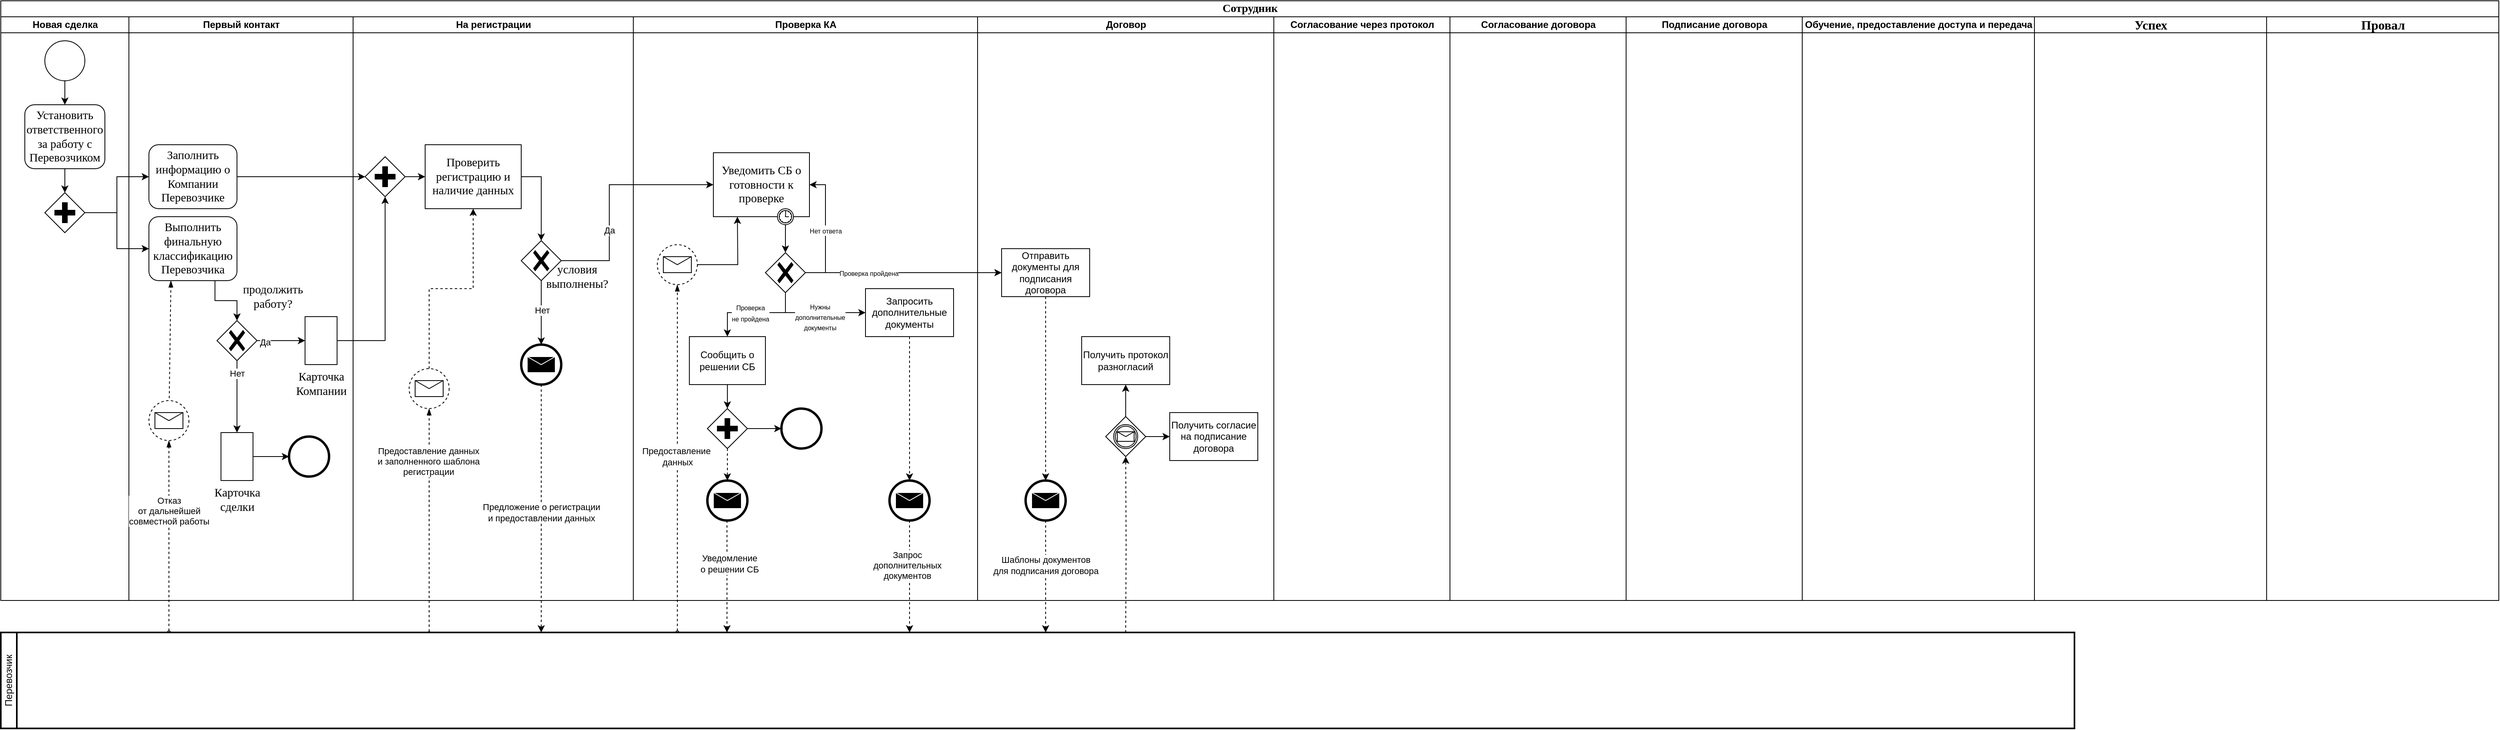 <mxfile version="26.0.9">
  <diagram name="Page-1" id="74e2e168-ea6b-b213-b513-2b3c1d86103e">
    <mxGraphModel dx="548" dy="497" grid="1" gridSize="10" guides="1" tooltips="1" connect="1" arrows="1" fold="1" page="1" pageScale="1" pageWidth="1100" pageHeight="850" background="none" math="0" shadow="0">
      <root>
        <mxCell id="0" />
        <mxCell id="1" parent="0" />
        <mxCell id="77e6c97f196da883-1" value="&lt;font style=&quot;font-size: 14px;&quot;&gt;Сотрудник&lt;/font&gt;" style="swimlane;html=1;childLayout=stackLayout;startSize=20;rounded=0;shadow=0;labelBackgroundColor=none;strokeWidth=1;fontFamily=Verdana;fontSize=8;align=center;" parent="1" vertex="1">
          <mxGeometry x="110" y="40" width="3120" height="750" as="geometry" />
        </mxCell>
        <mxCell id="77e6c97f196da883-2" value="Новая сделка" style="swimlane;html=1;startSize=20;" parent="77e6c97f196da883-1" vertex="1">
          <mxGeometry y="20" width="160" height="730" as="geometry" />
        </mxCell>
        <mxCell id="77e6c97f196da883-9" value="&lt;span id=&quot;docs-internal-guid-e89998de-7fff-fcaf-f962-2c1cc0d7f8e0&quot;&gt;&lt;span style=&quot;font-size: 11pt; font-family: &amp;quot;Times New Roman&amp;quot;, serif; background-color: transparent; font-variant-numeric: normal; font-variant-east-asian: normal; font-variant-alternates: normal; font-variant-position: normal; font-variant-emoji: normal; vertical-align: baseline; white-space-collapse: preserve;&quot;&gt;Установить ответственного за работу с Перевозчиком&lt;/span&gt;&lt;/span&gt;" style="rounded=1;whiteSpace=wrap;html=1;shadow=0;labelBackgroundColor=none;strokeWidth=1;fontFamily=Verdana;fontSize=8;align=center;" parent="77e6c97f196da883-2" vertex="1">
          <mxGeometry x="30" y="110" width="100" height="80" as="geometry" />
        </mxCell>
        <mxCell id="NdipO9oE5KblEU7zIo_N-13" style="edgeStyle=orthogonalEdgeStyle;rounded=0;orthogonalLoop=1;jettySize=auto;html=1;entryX=0.5;entryY=0;entryDx=0;entryDy=0;" edge="1" parent="77e6c97f196da883-2" source="NdipO9oE5KblEU7zIo_N-12" target="77e6c97f196da883-9">
          <mxGeometry relative="1" as="geometry" />
        </mxCell>
        <mxCell id="NdipO9oE5KblEU7zIo_N-12" value="" style="points=[[0.145,0.145,0],[0.5,0,0],[0.855,0.145,0],[1,0.5,0],[0.855,0.855,0],[0.5,1,0],[0.145,0.855,0],[0,0.5,0]];shape=mxgraph.bpmn.event;html=1;verticalLabelPosition=bottom;labelBackgroundColor=#ffffff;verticalAlign=top;align=center;perimeter=ellipsePerimeter;outlineConnect=0;aspect=fixed;outline=standard;symbol=general;" vertex="1" parent="77e6c97f196da883-2">
          <mxGeometry x="55" y="30" width="50" height="50" as="geometry" />
        </mxCell>
        <mxCell id="NdipO9oE5KblEU7zIo_N-15" value="" style="points=[[0.25,0.25,0],[0.5,0,0],[0.75,0.25,0],[1,0.5,0],[0.75,0.75,0],[0.5,1,0],[0.25,0.75,0],[0,0.5,0]];shape=mxgraph.bpmn.gateway2;html=1;verticalLabelPosition=bottom;labelBackgroundColor=#ffffff;verticalAlign=top;align=center;perimeter=rhombusPerimeter;outlineConnect=0;outline=none;symbol=none;gwType=parallel;" vertex="1" parent="77e6c97f196da883-2">
          <mxGeometry x="55" y="220" width="50" height="50" as="geometry" />
        </mxCell>
        <mxCell id="NdipO9oE5KblEU7zIo_N-16" style="edgeStyle=orthogonalEdgeStyle;rounded=0;orthogonalLoop=1;jettySize=auto;html=1;entryX=0.5;entryY=0;entryDx=0;entryDy=0;entryPerimeter=0;" edge="1" parent="77e6c97f196da883-2" source="77e6c97f196da883-9" target="NdipO9oE5KblEU7zIo_N-15">
          <mxGeometry relative="1" as="geometry" />
        </mxCell>
        <mxCell id="77e6c97f196da883-3" value="Первый контакт" style="swimlane;html=1;startSize=20;" parent="77e6c97f196da883-1" vertex="1">
          <mxGeometry x="160" y="20" width="280" height="730" as="geometry" />
        </mxCell>
        <mxCell id="77e6c97f196da883-12" value="&lt;span id=&quot;docs-internal-guid-d5b0d1a6-7fff-bb77-70f7-6a18b83a8dd0&quot;&gt;&lt;span style=&quot;font-size: 11pt; font-family: &amp;quot;Times New Roman&amp;quot;, serif; background-color: transparent; font-variant-numeric: normal; font-variant-east-asian: normal; font-variant-alternates: normal; font-variant-position: normal; font-variant-emoji: normal; vertical-align: baseline; white-space-collapse: preserve;&quot;&gt;Заполнить информацию о Компании Перевозчике&lt;/span&gt;&lt;/span&gt;" style="rounded=1;whiteSpace=wrap;html=1;shadow=0;labelBackgroundColor=none;strokeWidth=1;fontFamily=Verdana;fontSize=8;align=center;" parent="77e6c97f196da883-3" vertex="1">
          <mxGeometry x="25" y="160" width="110" height="80" as="geometry" />
        </mxCell>
        <mxCell id="NdipO9oE5KblEU7zIo_N-21" value="" style="edgeStyle=orthogonalEdgeStyle;rounded=0;orthogonalLoop=1;jettySize=auto;html=1;entryX=0.5;entryY=0;entryDx=0;entryDy=0;entryPerimeter=0;exitX=0.75;exitY=1;exitDx=0;exitDy=0;" edge="1" parent="77e6c97f196da883-3" source="NdipO9oE5KblEU7zIo_N-17" target="NdipO9oE5KblEU7zIo_N-19">
          <mxGeometry relative="1" as="geometry" />
        </mxCell>
        <mxCell id="NdipO9oE5KblEU7zIo_N-17" value="&lt;span id=&quot;docs-internal-guid-d5b0d1a6-7fff-bb77-70f7-6a18b83a8dd0&quot;&gt;&lt;span style=&quot;font-size: 11pt; font-family: &amp;quot;Times New Roman&amp;quot;, serif; background-color: transparent; font-variant-numeric: normal; font-variant-east-asian: normal; font-variant-alternates: normal; font-variant-position: normal; font-variant-emoji: normal; vertical-align: baseline; white-space-collapse: preserve;&quot;&gt;Выполнить &lt;/span&gt;&lt;/span&gt;&lt;span id=&quot;docs-internal-guid-dcf88091-7fff-f348-bc5f-2ad3a1a93c64&quot;&gt;&lt;span style=&quot;font-size: 11pt; font-family: &amp;quot;Times New Roman&amp;quot;, serif; background-color: transparent; font-variant-numeric: normal; font-variant-east-asian: normal; font-variant-alternates: normal; font-variant-position: normal; font-variant-emoji: normal; vertical-align: baseline; white-space-collapse: preserve;&quot;&gt;финальную классификацию Перевозчика&lt;/span&gt;&lt;/span&gt;" style="rounded=1;whiteSpace=wrap;html=1;shadow=0;labelBackgroundColor=none;strokeWidth=1;fontFamily=Verdana;fontSize=8;align=center;" vertex="1" parent="77e6c97f196da883-3">
          <mxGeometry x="25" y="250" width="110" height="80" as="geometry" />
        </mxCell>
        <mxCell id="NdipO9oE5KblEU7zIo_N-19" value="" style="points=[[0.25,0.25,0],[0.5,0,0],[0.75,0.25,0],[1,0.5,0],[0.75,0.75,0],[0.5,1,0],[0.25,0.75,0],[0,0.5,0]];shape=mxgraph.bpmn.gateway2;html=1;verticalLabelPosition=bottom;labelBackgroundColor=#ffffff;verticalAlign=top;align=center;perimeter=rhombusPerimeter;outlineConnect=0;outline=none;symbol=none;gwType=exclusive;" vertex="1" parent="77e6c97f196da883-3">
          <mxGeometry x="110" y="380" width="50" height="50" as="geometry" />
        </mxCell>
        <mxCell id="NdipO9oE5KblEU7zIo_N-20" value="&lt;span id=&quot;docs-internal-guid-b72c4123-7fff-1bd9-1e77-3b93412c3f0c&quot;&gt;&lt;span style=&quot;font-size: 11pt; font-family: &amp;quot;Times New Roman&amp;quot;, serif; background-color: transparent; font-variant-numeric: normal; font-variant-east-asian: normal; font-variant-alternates: normal; font-variant-position: normal; font-variant-emoji: normal; vertical-align: baseline; white-space-collapse: preserve;&quot;&gt;продолжить работу?&lt;/span&gt;&lt;/span&gt;" style="text;html=1;strokeColor=none;fillColor=none;align=center;verticalAlign=middle;whiteSpace=wrap;rounded=0;" vertex="1" parent="77e6c97f196da883-3">
          <mxGeometry x="140" y="335" width="80" height="30" as="geometry" />
        </mxCell>
        <mxCell id="NdipO9oE5KblEU7zIo_N-25" style="edgeStyle=orthogonalEdgeStyle;rounded=0;orthogonalLoop=1;jettySize=auto;html=1;entryX=0.5;entryY=0;entryDx=0;entryDy=0;entryPerimeter=0;" edge="1" parent="77e6c97f196da883-3" source="NdipO9oE5KblEU7zIo_N-19" target="NdipO9oE5KblEU7zIo_N-52">
          <mxGeometry relative="1" as="geometry">
            <mxPoint x="80" y="440" as="targetPoint" />
          </mxGeometry>
        </mxCell>
        <mxCell id="NdipO9oE5KblEU7zIo_N-44" value="Нет" style="edgeLabel;html=1;align=center;verticalAlign=middle;resizable=0;points=[];" vertex="1" connectable="0" parent="NdipO9oE5KblEU7zIo_N-25">
          <mxGeometry x="-0.64" relative="1" as="geometry">
            <mxPoint as="offset" />
          </mxGeometry>
        </mxCell>
        <mxCell id="NdipO9oE5KblEU7zIo_N-37" value="" style="points=[[0.145,0.145,0],[0.5,0,0],[0.855,0.145,0],[1,0.5,0],[0.855,0.855,0],[0.5,1,0],[0.145,0.855,0],[0,0.5,0]];shape=mxgraph.bpmn.event;html=1;verticalLabelPosition=bottom;labelBackgroundColor=#ffffff;verticalAlign=top;align=center;perimeter=ellipsePerimeter;outlineConnect=0;aspect=fixed;outline=end;symbol=terminate2;" vertex="1" parent="77e6c97f196da883-3">
          <mxGeometry x="200" y="525" width="50" height="50" as="geometry" />
        </mxCell>
        <mxCell id="NdipO9oE5KblEU7zIo_N-53" value="" style="edgeStyle=orthogonalEdgeStyle;rounded=0;orthogonalLoop=1;jettySize=auto;html=1;" edge="1" parent="77e6c97f196da883-3" source="NdipO9oE5KblEU7zIo_N-52" target="NdipO9oE5KblEU7zIo_N-37">
          <mxGeometry relative="1" as="geometry" />
        </mxCell>
        <mxCell id="NdipO9oE5KblEU7zIo_N-52" value="&lt;span style=&quot;font-family: &amp;quot;Times New Roman&amp;quot;, serif; font-size: 14.667px; white-space: pre-wrap;&quot;&gt;Карточка сделки&lt;/span&gt;" style="shape=mxgraph.bpmn.data2;labelPosition=center;verticalLabelPosition=bottom;align=center;verticalAlign=top;size=15;html=1;" vertex="1" parent="77e6c97f196da883-3">
          <mxGeometry x="115" y="520" width="40" height="60" as="geometry" />
        </mxCell>
        <mxCell id="NdipO9oE5KblEU7zIo_N-49" value="&lt;span style=&quot;font-family: &amp;quot;Times New Roman&amp;quot;, serif; font-size: 14.667px; white-space: pre-wrap;&quot;&gt;Карточка Компании&lt;/span&gt;" style="shape=mxgraph.bpmn.data2;labelPosition=center;verticalLabelPosition=bottom;align=center;verticalAlign=top;size=15;html=1;" vertex="1" parent="77e6c97f196da883-3">
          <mxGeometry x="220" y="375" width="40" height="60" as="geometry" />
        </mxCell>
        <mxCell id="NdipO9oE5KblEU7zIo_N-33" style="edgeStyle=orthogonalEdgeStyle;rounded=0;orthogonalLoop=1;jettySize=auto;html=1;entryX=0;entryY=0.5;entryDx=0;entryDy=0;entryPerimeter=0;" edge="1" parent="77e6c97f196da883-3" source="NdipO9oE5KblEU7zIo_N-19" target="NdipO9oE5KblEU7zIo_N-49">
          <mxGeometry relative="1" as="geometry">
            <mxPoint x="135" y="385" as="targetPoint" />
          </mxGeometry>
        </mxCell>
        <mxCell id="NdipO9oE5KblEU7zIo_N-43" value="Да" style="edgeLabel;html=1;align=center;verticalAlign=middle;resizable=0;points=[];" vertex="1" connectable="0" parent="NdipO9oE5KblEU7zIo_N-33">
          <mxGeometry x="-0.68" y="-2" relative="1" as="geometry">
            <mxPoint as="offset" />
          </mxGeometry>
        </mxCell>
        <mxCell id="NdipO9oE5KblEU7zIo_N-69" value="" style="dashed=1;endArrow=blockThin;endFill=1;startArrow=oval;startFill=0;endSize=6;startSize=4;html=1;rounded=0;entryX=0.25;entryY=1;entryDx=0;entryDy=0;" edge="1" parent="77e6c97f196da883-3" target="NdipO9oE5KblEU7zIo_N-17">
          <mxGeometry width="160" relative="1" as="geometry">
            <mxPoint x="50.278" y="485.002" as="sourcePoint" />
            <mxPoint x="90" y="239.5" as="targetPoint" />
          </mxGeometry>
        </mxCell>
        <mxCell id="NdipO9oE5KblEU7zIo_N-73" value="" style="dashed=1;endArrow=blockThin;endFill=1;startArrow=oval;startFill=0;endSize=6;startSize=4;html=1;rounded=0;entryX=0.5;entryY=1;entryDx=0;entryDy=0;entryPerimeter=0;" edge="1" parent="77e6c97f196da883-3" target="NdipO9oE5KblEU7zIo_N-81">
          <mxGeometry width="160" relative="1" as="geometry">
            <mxPoint x="50" y="770" as="sourcePoint" />
            <mxPoint x="50" y="535" as="targetPoint" />
          </mxGeometry>
        </mxCell>
        <mxCell id="NdipO9oE5KblEU7zIo_N-74" value="Отказ&lt;div&gt;от дальнейшей&lt;/div&gt;&lt;div&gt;совместной работы&lt;/div&gt;" style="edgeLabel;html=1;align=center;verticalAlign=middle;resizable=0;points=[];" vertex="1" connectable="0" parent="NdipO9oE5KblEU7zIo_N-73">
          <mxGeometry x="-0.266" y="1" relative="1" as="geometry">
            <mxPoint x="1" y="-64" as="offset" />
          </mxGeometry>
        </mxCell>
        <mxCell id="NdipO9oE5KblEU7zIo_N-63" value="" style="dashed=1;endArrow=blockThin;endFill=1;startArrow=oval;startFill=0;endSize=6;startSize=4;html=1;rounded=0;entryX=0.5;entryY=1;entryDx=0;entryDy=0;entryPerimeter=0;" edge="1" parent="77e6c97f196da883-3" target="NdipO9oE5KblEU7zIo_N-76">
          <mxGeometry width="160" relative="1" as="geometry">
            <mxPoint x="375" y="771" as="sourcePoint" />
            <mxPoint x="413" y="240" as="targetPoint" />
          </mxGeometry>
        </mxCell>
        <mxCell id="NdipO9oE5KblEU7zIo_N-65" value="Предоставление данных&lt;div&gt;и заполненного шаблона&lt;/div&gt;&lt;div&gt;регистрации&lt;/div&gt;" style="edgeLabel;html=1;align=center;verticalAlign=middle;resizable=0;points=[];" vertex="1" connectable="0" parent="NdipO9oE5KblEU7zIo_N-63">
          <mxGeometry x="-0.266" y="1" relative="1" as="geometry">
            <mxPoint y="-112" as="offset" />
          </mxGeometry>
        </mxCell>
        <mxCell id="NdipO9oE5KblEU7zIo_N-81" value="" style="points=[[0.145,0.145,0],[0.5,0,0],[0.855,0.145,0],[1,0.5,0],[0.855,0.855,0],[0.5,1,0],[0.145,0.855,0],[0,0.5,0]];shape=mxgraph.bpmn.event;html=1;verticalLabelPosition=bottom;labelBackgroundColor=#ffffff;verticalAlign=top;align=center;perimeter=ellipsePerimeter;outlineConnect=0;aspect=fixed;outline=eventNonint;symbol=message;" vertex="1" parent="77e6c97f196da883-3">
          <mxGeometry x="25" y="480" width="50" height="50" as="geometry" />
        </mxCell>
        <mxCell id="77e6c97f196da883-4" value="На регистрации" style="swimlane;html=1;startSize=20;" parent="77e6c97f196da883-1" vertex="1">
          <mxGeometry x="440" y="20" width="350" height="730" as="geometry" />
        </mxCell>
        <mxCell id="NdipO9oE5KblEU7zIo_N-40" style="edgeStyle=orthogonalEdgeStyle;rounded=0;orthogonalLoop=1;jettySize=auto;html=1;entryX=0;entryY=0.5;entryDx=0;entryDy=0;" edge="1" parent="77e6c97f196da883-4" source="NdipO9oE5KblEU7zIo_N-34">
          <mxGeometry relative="1" as="geometry">
            <mxPoint x="90" y="200" as="targetPoint" />
          </mxGeometry>
        </mxCell>
        <mxCell id="NdipO9oE5KblEU7zIo_N-34" value="" style="points=[[0.25,0.25,0],[0.5,0,0],[0.75,0.25,0],[1,0.5,0],[0.75,0.75,0],[0.5,1,0],[0.25,0.75,0],[0,0.5,0]];shape=mxgraph.bpmn.gateway2;html=1;verticalLabelPosition=bottom;labelBackgroundColor=#ffffff;verticalAlign=top;align=center;perimeter=rhombusPerimeter;outlineConnect=0;outline=none;symbol=none;gwType=parallel;" vertex="1" parent="77e6c97f196da883-4">
          <mxGeometry x="15" y="175" width="50" height="50" as="geometry" />
        </mxCell>
        <mxCell id="NdipO9oE5KblEU7zIo_N-47" style="edgeStyle=orthogonalEdgeStyle;rounded=0;orthogonalLoop=1;jettySize=auto;html=1;entryX=0.5;entryY=0;entryDx=0;entryDy=0;entryPerimeter=0;" edge="1" parent="77e6c97f196da883-4" source="NdipO9oE5KblEU7zIo_N-41">
          <mxGeometry relative="1" as="geometry">
            <mxPoint x="235" y="410" as="targetPoint" />
          </mxGeometry>
        </mxCell>
        <mxCell id="NdipO9oE5KblEU7zIo_N-48" value="Нет" style="edgeLabel;html=1;align=center;verticalAlign=middle;resizable=0;points=[];" vertex="1" connectable="0" parent="NdipO9oE5KblEU7zIo_N-47">
          <mxGeometry x="-0.08" y="1" relative="1" as="geometry">
            <mxPoint as="offset" />
          </mxGeometry>
        </mxCell>
        <mxCell id="NdipO9oE5KblEU7zIo_N-41" value="" style="points=[[0.25,0.25,0],[0.5,0,0],[0.75,0.25,0],[1,0.5,0],[0.75,0.75,0],[0.5,1,0],[0.25,0.75,0],[0,0.5,0]];shape=mxgraph.bpmn.gateway2;html=1;verticalLabelPosition=bottom;labelBackgroundColor=#ffffff;verticalAlign=top;align=center;perimeter=rhombusPerimeter;outlineConnect=0;outline=none;symbol=none;gwType=exclusive;" vertex="1" parent="77e6c97f196da883-4">
          <mxGeometry x="210" y="280" width="50" height="50" as="geometry" />
        </mxCell>
        <mxCell id="NdipO9oE5KblEU7zIo_N-42" style="edgeStyle=orthogonalEdgeStyle;rounded=0;orthogonalLoop=1;jettySize=auto;html=1;entryX=0.5;entryY=0;entryDx=0;entryDy=0;entryPerimeter=0;exitX=1;exitY=0.5;exitDx=0;exitDy=0;exitPerimeter=0;" edge="1" parent="77e6c97f196da883-4" source="NdipO9oE5KblEU7zIo_N-67" target="NdipO9oE5KblEU7zIo_N-41">
          <mxGeometry relative="1" as="geometry">
            <mxPoint x="150" y="225" as="sourcePoint" />
          </mxGeometry>
        </mxCell>
        <mxCell id="NdipO9oE5KblEU7zIo_N-45" value="&lt;span id=&quot;docs-internal-guid-b72c4123-7fff-1bd9-1e77-3b93412c3f0c&quot;&gt;&lt;span style=&quot;font-size: 11pt; font-family: &amp;quot;Times New Roman&amp;quot;, serif; background-color: transparent; font-variant-numeric: normal; font-variant-east-asian: normal; font-variant-alternates: normal; font-variant-position: normal; font-variant-emoji: normal; vertical-align: baseline; white-space-collapse: preserve;&quot;&gt;условия выполнены?&lt;/span&gt;&lt;/span&gt;" style="text;html=1;strokeColor=none;fillColor=none;align=center;verticalAlign=middle;whiteSpace=wrap;rounded=0;" vertex="1" parent="77e6c97f196da883-4">
          <mxGeometry x="240" y="310" width="80" height="30" as="geometry" />
        </mxCell>
        <mxCell id="NdipO9oE5KblEU7zIo_N-61" style="rounded=0;orthogonalLoop=1;jettySize=auto;html=1;dashed=1;exitX=0.5;exitY=1;exitDx=0;exitDy=0;exitPerimeter=0;" edge="1" parent="77e6c97f196da883-4">
          <mxGeometry relative="1" as="geometry">
            <mxPoint x="235" y="770" as="targetPoint" />
            <mxPoint x="235" y="460" as="sourcePoint" />
          </mxGeometry>
        </mxCell>
        <mxCell id="NdipO9oE5KblEU7zIo_N-75" value="Предложение о регистрации&lt;div&gt;и предоставлении данных&lt;/div&gt;" style="edgeLabel;html=1;align=center;verticalAlign=middle;resizable=0;points=[];" vertex="1" connectable="0" parent="NdipO9oE5KblEU7zIo_N-61">
          <mxGeometry x="-0.11" y="1" relative="1" as="geometry">
            <mxPoint x="-1" y="22" as="offset" />
          </mxGeometry>
        </mxCell>
        <mxCell id="NdipO9oE5KblEU7zIo_N-67" value="&lt;span style=&quot;font-family: &amp;quot;Times New Roman&amp;quot;, serif; font-size: 14.667px; white-space-collapse: preserve;&quot;&gt;Проверить регистрацию и наличие данных&lt;/span&gt;" style="points=[[0.25,0,0],[0.5,0,0],[0.75,0,0],[1,0.25,0],[1,0.5,0],[1,0.75,0],[0.75,1,0],[0.5,1,0],[0.25,1,0],[0,0.75,0],[0,0.5,0],[0,0.25,0]];shape=mxgraph.bpmn.task2;whiteSpace=wrap;rectStyle=rounded;size=10;html=1;container=1;expand=0;collapsible=0;taskMarker=abstract;isLoopStandard=1;isLoopSub=1;" vertex="1" parent="77e6c97f196da883-4">
          <mxGeometry x="90" y="160" width="120" height="80" as="geometry" />
        </mxCell>
        <mxCell id="NdipO9oE5KblEU7zIo_N-77" value="" style="points=[[0.145,0.145,0],[0.5,0,0],[0.855,0.145,0],[1,0.5,0],[0.855,0.855,0],[0.5,1,0],[0.145,0.855,0],[0,0.5,0]];shape=mxgraph.bpmn.event;html=1;verticalLabelPosition=bottom;labelBackgroundColor=#ffffff;verticalAlign=top;align=center;perimeter=ellipsePerimeter;outlineConnect=0;aspect=fixed;outline=end;symbol=message;" vertex="1" parent="77e6c97f196da883-4">
          <mxGeometry x="210" y="410" width="50" height="50" as="geometry" />
        </mxCell>
        <mxCell id="NdipO9oE5KblEU7zIo_N-76" value="" style="points=[[0.145,0.145,0],[0.5,0,0],[0.855,0.145,0],[1,0.5,0],[0.855,0.855,0],[0.5,1,0],[0.145,0.855,0],[0,0.5,0]];shape=mxgraph.bpmn.event;html=1;verticalLabelPosition=bottom;labelBackgroundColor=#ffffff;verticalAlign=top;align=center;perimeter=ellipsePerimeter;outlineConnect=0;aspect=fixed;outline=eventNonint;symbol=message;" vertex="1" parent="77e6c97f196da883-4">
          <mxGeometry x="70" y="440" width="50" height="50" as="geometry" />
        </mxCell>
        <mxCell id="NdipO9oE5KblEU7zIo_N-80" style="edgeStyle=orthogonalEdgeStyle;rounded=0;orthogonalLoop=1;jettySize=auto;html=1;entryX=0.5;entryY=1;entryDx=0;entryDy=0;entryPerimeter=0;dashed=1;" edge="1" parent="77e6c97f196da883-4" source="NdipO9oE5KblEU7zIo_N-76" target="NdipO9oE5KblEU7zIo_N-67">
          <mxGeometry relative="1" as="geometry" />
        </mxCell>
        <mxCell id="77e6c97f196da883-5" value="Проверка КА" style="swimlane;html=1;startSize=20;" parent="77e6c97f196da883-1" vertex="1">
          <mxGeometry x="790" y="20" width="430" height="730" as="geometry" />
        </mxCell>
        <mxCell id="NdipO9oE5KblEU7zIo_N-129" value="&lt;span style=&quot;font-family: &amp;quot;Times New Roman&amp;quot;, serif; font-size: 14.667px; white-space-collapse: preserve;&quot;&gt;Уведомить СБ о готовности к проверке&lt;/span&gt;" style="points=[[0.25,0,0],[0.5,0,0],[0.75,0,0],[1,0.25,0],[1,0.5,0],[1,0.75,0],[0.75,1,0],[0.5,1,0],[0.25,1,0],[0,0.75,0],[0,0.5,0],[0,0.25,0]];shape=mxgraph.bpmn.task2;whiteSpace=wrap;rectStyle=rounded;size=10;html=1;container=1;expand=0;collapsible=0;taskMarker=abstract;isLoopStandard=1;isLoopSub=1;" vertex="1" parent="77e6c97f196da883-5">
          <mxGeometry x="100" y="170" width="120" height="80" as="geometry" />
        </mxCell>
        <mxCell id="NdipO9oE5KblEU7zIo_N-127" style="edgeStyle=orthogonalEdgeStyle;rounded=0;orthogonalLoop=1;jettySize=auto;html=1;entryX=1;entryY=0.5;entryDx=0;entryDy=0;entryPerimeter=0;" edge="1" parent="77e6c97f196da883-5" source="NdipO9oE5KblEU7zIo_N-83">
          <mxGeometry relative="1" as="geometry">
            <mxPoint x="220" y="210.0" as="targetPoint" />
            <Array as="points">
              <mxPoint x="240" y="320" />
              <mxPoint x="240" y="210" />
            </Array>
          </mxGeometry>
        </mxCell>
        <mxCell id="NdipO9oE5KblEU7zIo_N-128" value="&lt;font style=&quot;font-size: 8px;&quot;&gt;Нет ответа&lt;/font&gt;" style="edgeLabel;html=1;align=center;verticalAlign=middle;resizable=0;points=[];" vertex="1" connectable="0" parent="NdipO9oE5KblEU7zIo_N-127">
          <mxGeometry x="0.008" relative="1" as="geometry">
            <mxPoint as="offset" />
          </mxGeometry>
        </mxCell>
        <mxCell id="NdipO9oE5KblEU7zIo_N-83" value="" style="points=[[0.25,0.25,0],[0.5,0,0],[0.75,0.25,0],[1,0.5,0],[0.75,0.75,0],[0.5,1,0],[0.25,0.75,0],[0,0.5,0]];shape=mxgraph.bpmn.gateway2;html=1;verticalLabelPosition=bottom;labelBackgroundColor=#ffffff;verticalAlign=top;align=center;perimeter=rhombusPerimeter;outlineConnect=0;outline=none;symbol=none;gwType=exclusive;" vertex="1" parent="77e6c97f196da883-5">
          <mxGeometry x="165" y="295" width="50" height="50" as="geometry" />
        </mxCell>
        <mxCell id="NdipO9oE5KblEU7zIo_N-85" value="Сообщить о решении СБ" style="points=[[0.25,0,0],[0.5,0,0],[0.75,0,0],[1,0.25,0],[1,0.5,0],[1,0.75,0],[0.75,1,0],[0.5,1,0],[0.25,1,0],[0,0.75,0],[0,0.5,0],[0,0.25,0]];shape=mxgraph.bpmn.task2;whiteSpace=wrap;rectStyle=rounded;size=10;html=1;container=1;expand=0;collapsible=0;taskMarker=abstract;" vertex="1" parent="77e6c97f196da883-5">
          <mxGeometry x="70" y="400" width="95" height="60" as="geometry" />
        </mxCell>
        <mxCell id="NdipO9oE5KblEU7zIo_N-86" value="" style="points=[[0.145,0.145,0],[0.5,0,0],[0.855,0.145,0],[1,0.5,0],[0.855,0.855,0],[0.5,1,0],[0.145,0.855,0],[0,0.5,0]];shape=mxgraph.bpmn.event;html=1;verticalLabelPosition=bottom;labelBackgroundColor=#ffffff;verticalAlign=top;align=center;perimeter=ellipsePerimeter;outlineConnect=0;aspect=fixed;outline=end;symbol=terminate2;" vertex="1" parent="77e6c97f196da883-5">
          <mxGeometry x="185" y="490" width="50" height="50" as="geometry" />
        </mxCell>
        <mxCell id="NdipO9oE5KblEU7zIo_N-94" value="" style="points=[[0.25,0.25,0],[0.5,0,0],[0.75,0.25,0],[1,0.5,0],[0.75,0.75,0],[0.5,1,0],[0.25,0.75,0],[0,0.5,0]];shape=mxgraph.bpmn.gateway2;html=1;verticalLabelPosition=bottom;labelBackgroundColor=#ffffff;verticalAlign=top;align=center;perimeter=rhombusPerimeter;outlineConnect=0;outline=none;symbol=none;gwType=parallel;" vertex="1" parent="77e6c97f196da883-5">
          <mxGeometry x="92.5" y="490" width="50" height="50" as="geometry" />
        </mxCell>
        <mxCell id="NdipO9oE5KblEU7zIo_N-89" style="edgeStyle=orthogonalEdgeStyle;rounded=0;orthogonalLoop=1;jettySize=auto;html=1;entryX=0.5;entryY=0;entryDx=0;entryDy=0;entryPerimeter=0;" edge="1" parent="77e6c97f196da883-5" source="NdipO9oE5KblEU7zIo_N-85" target="NdipO9oE5KblEU7zIo_N-94">
          <mxGeometry relative="1" as="geometry" />
        </mxCell>
        <mxCell id="NdipO9oE5KblEU7zIo_N-95" style="edgeStyle=orthogonalEdgeStyle;rounded=0;orthogonalLoop=1;jettySize=auto;html=1;entryX=0;entryY=0.5;entryDx=0;entryDy=0;entryPerimeter=0;" edge="1" parent="77e6c97f196da883-5" source="NdipO9oE5KblEU7zIo_N-94" target="NdipO9oE5KblEU7zIo_N-86">
          <mxGeometry relative="1" as="geometry" />
        </mxCell>
        <mxCell id="NdipO9oE5KblEU7zIo_N-98" style="edgeStyle=orthogonalEdgeStyle;rounded=0;orthogonalLoop=1;jettySize=auto;html=1;dashed=1;" edge="1" parent="77e6c97f196da883-5" source="NdipO9oE5KblEU7zIo_N-96">
          <mxGeometry relative="1" as="geometry">
            <mxPoint x="117" y="770" as="targetPoint" />
          </mxGeometry>
        </mxCell>
        <mxCell id="NdipO9oE5KblEU7zIo_N-99" value="Уведомление&lt;div&gt;о решении СБ&lt;/div&gt;" style="edgeLabel;html=1;align=center;verticalAlign=middle;resizable=0;points=[];" vertex="1" connectable="0" parent="NdipO9oE5KblEU7zIo_N-98">
          <mxGeometry x="-0.231" y="3" relative="1" as="geometry">
            <mxPoint as="offset" />
          </mxGeometry>
        </mxCell>
        <mxCell id="NdipO9oE5KblEU7zIo_N-96" value="" style="points=[[0.145,0.145,0],[0.5,0,0],[0.855,0.145,0],[1,0.5,0],[0.855,0.855,0],[0.5,1,0],[0.145,0.855,0],[0,0.5,0]];shape=mxgraph.bpmn.event;html=1;verticalLabelPosition=bottom;labelBackgroundColor=#ffffff;verticalAlign=top;align=center;perimeter=ellipsePerimeter;outlineConnect=0;aspect=fixed;outline=end;symbol=message;" vertex="1" parent="77e6c97f196da883-5">
          <mxGeometry x="92.5" y="580" width="50" height="50" as="geometry" />
        </mxCell>
        <mxCell id="NdipO9oE5KblEU7zIo_N-97" style="edgeStyle=orthogonalEdgeStyle;rounded=0;orthogonalLoop=1;jettySize=auto;html=1;entryX=0.5;entryY=0;entryDx=0;entryDy=0;entryPerimeter=0;dashed=1;" edge="1" parent="77e6c97f196da883-5" source="NdipO9oE5KblEU7zIo_N-94" target="NdipO9oE5KblEU7zIo_N-96">
          <mxGeometry relative="1" as="geometry" />
        </mxCell>
        <mxCell id="NdipO9oE5KblEU7zIo_N-91" value="Запросить дополнительные документы" style="points=[[0.25,0,0],[0.5,0,0],[0.75,0,0],[1,0.25,0],[1,0.5,0],[1,0.75,0],[0.75,1,0],[0.5,1,0],[0.25,1,0],[0,0.75,0],[0,0.5,0],[0,0.25,0]];shape=mxgraph.bpmn.task2;whiteSpace=wrap;rectStyle=rounded;size=10;html=1;container=1;expand=0;collapsible=0;taskMarker=abstract;" vertex="1" parent="77e6c97f196da883-5">
          <mxGeometry x="290" y="340" width="110" height="60" as="geometry" />
        </mxCell>
        <mxCell id="NdipO9oE5KblEU7zIo_N-103" style="edgeStyle=orthogonalEdgeStyle;rounded=0;orthogonalLoop=1;jettySize=auto;html=1;entryX=0;entryY=0.5;entryDx=0;entryDy=0;entryPerimeter=0;exitX=0.5;exitY=1;exitDx=0;exitDy=0;exitPerimeter=0;" edge="1" parent="77e6c97f196da883-5" source="NdipO9oE5KblEU7zIo_N-83" target="NdipO9oE5KblEU7zIo_N-91">
          <mxGeometry relative="1" as="geometry">
            <Array as="points">
              <mxPoint x="190" y="370" />
              <mxPoint x="280" y="370" />
            </Array>
          </mxGeometry>
        </mxCell>
        <mxCell id="NdipO9oE5KblEU7zIo_N-115" value="&lt;span style=&quot;text-wrap-mode: wrap; background-color: rgb(251, 251, 251);&quot;&gt;&lt;font style=&quot;font-size: 8px;&quot;&gt;Нужны&lt;/font&gt;&lt;/span&gt;&lt;div&gt;&lt;span style=&quot;text-wrap-mode: wrap; background-color: rgb(251, 251, 251);&quot;&gt;&lt;font style=&quot;font-size: 8px;&quot;&gt;дополнительные&lt;/font&gt;&lt;/span&gt;&lt;/div&gt;&lt;div&gt;&lt;span style=&quot;text-wrap-mode: wrap; background-color: rgb(251, 251, 251);&quot;&gt;&lt;font style=&quot;font-size: 8px;&quot;&gt;документы&lt;/font&gt;&lt;/span&gt;&lt;/div&gt;" style="edgeLabel;html=1;align=center;verticalAlign=middle;resizable=0;points=[];" vertex="1" connectable="0" parent="NdipO9oE5KblEU7zIo_N-103">
          <mxGeometry x="-0.161" y="-1" relative="1" as="geometry">
            <mxPoint x="15" y="4" as="offset" />
          </mxGeometry>
        </mxCell>
        <mxCell id="NdipO9oE5KblEU7zIo_N-107" value="" style="points=[[0.145,0.145,0],[0.5,0,0],[0.855,0.145,0],[1,0.5,0],[0.855,0.855,0],[0.5,1,0],[0.145,0.855,0],[0,0.5,0]];shape=mxgraph.bpmn.event;html=1;verticalLabelPosition=bottom;labelBackgroundColor=#ffffff;verticalAlign=top;align=center;perimeter=ellipsePerimeter;outlineConnect=0;aspect=fixed;outline=eventNonint;symbol=message;" vertex="1" parent="77e6c97f196da883-5">
          <mxGeometry x="30" y="285" width="50" height="50" as="geometry" />
        </mxCell>
        <mxCell id="NdipO9oE5KblEU7zIo_N-108" value="" style="dashed=1;endArrow=blockThin;endFill=1;startArrow=oval;startFill=0;endSize=6;startSize=4;html=1;rounded=0;entryX=0.5;entryY=1;entryDx=0;entryDy=0;entryPerimeter=0;" edge="1" parent="77e6c97f196da883-5" target="NdipO9oE5KblEU7zIo_N-107">
          <mxGeometry width="160" relative="1" as="geometry">
            <mxPoint x="55" y="770" as="sourcePoint" />
            <mxPoint x="50" y="490" as="targetPoint" />
          </mxGeometry>
        </mxCell>
        <mxCell id="NdipO9oE5KblEU7zIo_N-109" value="Предоставление&amp;nbsp;&lt;div&gt;данных&lt;/div&gt;" style="edgeLabel;html=1;align=center;verticalAlign=middle;resizable=0;points=[];" vertex="1" connectable="0" parent="NdipO9oE5KblEU7zIo_N-108">
          <mxGeometry x="-0.266" y="1" relative="1" as="geometry">
            <mxPoint x="1" y="-61" as="offset" />
          </mxGeometry>
        </mxCell>
        <mxCell id="NdipO9oE5KblEU7zIo_N-110" style="edgeStyle=orthogonalEdgeStyle;rounded=0;orthogonalLoop=1;jettySize=auto;html=1;entryX=0.25;entryY=1;entryDx=0;entryDy=0;entryPerimeter=0;" edge="1" parent="77e6c97f196da883-5" source="NdipO9oE5KblEU7zIo_N-107">
          <mxGeometry relative="1" as="geometry">
            <mxPoint x="130" y="250.0" as="targetPoint" />
          </mxGeometry>
        </mxCell>
        <mxCell id="NdipO9oE5KblEU7zIo_N-111" style="edgeStyle=orthogonalEdgeStyle;rounded=0;orthogonalLoop=1;jettySize=auto;html=1;entryX=0.5;entryY=0;entryDx=0;entryDy=0;entryPerimeter=0;" edge="1" parent="77e6c97f196da883-5" source="NdipO9oE5KblEU7zIo_N-83" target="NdipO9oE5KblEU7zIo_N-85">
          <mxGeometry relative="1" as="geometry">
            <Array as="points">
              <mxPoint x="190" y="370" />
              <mxPoint x="118" y="370" />
            </Array>
          </mxGeometry>
        </mxCell>
        <mxCell id="NdipO9oE5KblEU7zIo_N-120" value="&lt;font style=&quot;font-size: 8px;&quot;&gt;Проверка&lt;/font&gt;&lt;div&gt;&lt;font style=&quot;font-size: 8px;&quot;&gt;не пройдена&lt;/font&gt;&lt;/div&gt;" style="edgeLabel;html=1;align=center;verticalAlign=middle;resizable=0;points=[];" vertex="1" connectable="0" parent="NdipO9oE5KblEU7zIo_N-111">
          <mxGeometry x="0.085" relative="1" as="geometry">
            <mxPoint as="offset" />
          </mxGeometry>
        </mxCell>
        <mxCell id="NdipO9oE5KblEU7zIo_N-118" style="edgeStyle=orthogonalEdgeStyle;rounded=0;orthogonalLoop=1;jettySize=auto;html=1;dashed=1;" edge="1" parent="77e6c97f196da883-5" source="NdipO9oE5KblEU7zIo_N-116">
          <mxGeometry relative="1" as="geometry">
            <mxPoint x="345" y="770" as="targetPoint" />
          </mxGeometry>
        </mxCell>
        <mxCell id="NdipO9oE5KblEU7zIo_N-121" value="Запрос&lt;div&gt;дополнительных&lt;/div&gt;&lt;div&gt;документов&lt;/div&gt;" style="edgeLabel;html=1;align=center;verticalAlign=middle;resizable=0;points=[];" vertex="1" connectable="0" parent="NdipO9oE5KblEU7zIo_N-118">
          <mxGeometry x="-0.206" y="-3" relative="1" as="geometry">
            <mxPoint as="offset" />
          </mxGeometry>
        </mxCell>
        <mxCell id="NdipO9oE5KblEU7zIo_N-116" value="" style="points=[[0.145,0.145,0],[0.5,0,0],[0.855,0.145,0],[1,0.5,0],[0.855,0.855,0],[0.5,1,0],[0.145,0.855,0],[0,0.5,0]];shape=mxgraph.bpmn.event;html=1;verticalLabelPosition=bottom;labelBackgroundColor=#ffffff;verticalAlign=top;align=center;perimeter=ellipsePerimeter;outlineConnect=0;aspect=fixed;outline=end;symbol=message;" vertex="1" parent="77e6c97f196da883-5">
          <mxGeometry x="320" y="580" width="50" height="50" as="geometry" />
        </mxCell>
        <mxCell id="NdipO9oE5KblEU7zIo_N-117" style="edgeStyle=orthogonalEdgeStyle;rounded=0;orthogonalLoop=1;jettySize=auto;html=1;dashed=1;" edge="1" parent="77e6c97f196da883-5" source="NdipO9oE5KblEU7zIo_N-91" target="NdipO9oE5KblEU7zIo_N-116">
          <mxGeometry relative="1" as="geometry" />
        </mxCell>
        <mxCell id="NdipO9oE5KblEU7zIo_N-124" style="edgeStyle=orthogonalEdgeStyle;rounded=0;orthogonalLoop=1;jettySize=auto;html=1;" edge="1" parent="77e6c97f196da883-5" source="NdipO9oE5KblEU7zIo_N-114" target="NdipO9oE5KblEU7zIo_N-83">
          <mxGeometry relative="1" as="geometry" />
        </mxCell>
        <mxCell id="NdipO9oE5KblEU7zIo_N-114" value="" style="points=[[0.145,0.145,0],[0.5,0,0],[0.855,0.145,0],[1,0.5,0],[0.855,0.855,0],[0.5,1,0],[0.145,0.855,0],[0,0.5,0]];shape=mxgraph.bpmn.event;html=1;verticalLabelPosition=bottom;labelBackgroundColor=#ffffff;verticalAlign=top;align=center;perimeter=ellipsePerimeter;outlineConnect=0;aspect=fixed;outline=standard;symbol=timer;" vertex="1" parent="77e6c97f196da883-5">
          <mxGeometry x="180" y="240" width="20" height="20" as="geometry" />
        </mxCell>
        <mxCell id="77e6c97f196da883-6" value="Договор" style="swimlane;html=1;startSize=20;" parent="77e6c97f196da883-1" vertex="1">
          <mxGeometry x="1220" y="20" width="370" height="730" as="geometry" />
        </mxCell>
        <mxCell id="NdipO9oE5KblEU7zIo_N-133" style="edgeStyle=orthogonalEdgeStyle;rounded=0;orthogonalLoop=1;jettySize=auto;html=1;entryX=0.5;entryY=0;entryDx=0;entryDy=0;entryPerimeter=0;dashed=1;" edge="1" parent="77e6c97f196da883-6" source="NdipO9oE5KblEU7zIo_N-125" target="NdipO9oE5KblEU7zIo_N-134">
          <mxGeometry relative="1" as="geometry">
            <mxPoint x="85" y="531.379" as="targetPoint" />
          </mxGeometry>
        </mxCell>
        <mxCell id="NdipO9oE5KblEU7zIo_N-125" value="Отправить документы для подписания договора" style="points=[[0.25,0,0],[0.5,0,0],[0.75,0,0],[1,0.25,0],[1,0.5,0],[1,0.75,0],[0.75,1,0],[0.5,1,0],[0.25,1,0],[0,0.75,0],[0,0.5,0],[0,0.25,0]];shape=mxgraph.bpmn.task2;whiteSpace=wrap;rectStyle=rounded;size=10;html=1;container=1;expand=0;collapsible=0;taskMarker=abstract;" vertex="1" parent="77e6c97f196da883-6">
          <mxGeometry x="30" y="290" width="110" height="60" as="geometry" />
        </mxCell>
        <mxCell id="NdipO9oE5KblEU7zIo_N-141" style="edgeStyle=orthogonalEdgeStyle;rounded=0;orthogonalLoop=1;jettySize=auto;html=1;" edge="1" parent="77e6c97f196da883-6" source="NdipO9oE5KblEU7zIo_N-132" target="NdipO9oE5KblEU7zIo_N-139">
          <mxGeometry relative="1" as="geometry" />
        </mxCell>
        <mxCell id="NdipO9oE5KblEU7zIo_N-132" value="" style="points=[[0.25,0.25,0],[0.5,0,0],[0.75,0.25,0],[1,0.5,0],[0.75,0.75,0],[0.5,1,0],[0.25,0.75,0],[0,0.5,0]];shape=mxgraph.bpmn.gateway2;html=1;verticalLabelPosition=bottom;labelBackgroundColor=#ffffff;verticalAlign=top;align=center;perimeter=rhombusPerimeter;outlineConnect=0;outline=catching;symbol=message;" vertex="1" parent="77e6c97f196da883-6">
          <mxGeometry x="160" y="500" width="50" height="50" as="geometry" />
        </mxCell>
        <mxCell id="NdipO9oE5KblEU7zIo_N-135" style="edgeStyle=orthogonalEdgeStyle;rounded=0;orthogonalLoop=1;jettySize=auto;html=1;dashed=1;" edge="1" parent="77e6c97f196da883-6" source="NdipO9oE5KblEU7zIo_N-134">
          <mxGeometry relative="1" as="geometry">
            <mxPoint x="85" y="770" as="targetPoint" />
          </mxGeometry>
        </mxCell>
        <mxCell id="NdipO9oE5KblEU7zIo_N-136" value="Шаблоны документов&lt;div&gt;для подписания договора&lt;/div&gt;" style="edgeLabel;html=1;align=center;verticalAlign=middle;resizable=0;points=[];" vertex="1" connectable="0" parent="NdipO9oE5KblEU7zIo_N-135">
          <mxGeometry x="-0.206" relative="1" as="geometry">
            <mxPoint as="offset" />
          </mxGeometry>
        </mxCell>
        <mxCell id="NdipO9oE5KblEU7zIo_N-134" value="" style="points=[[0.145,0.145,0],[0.5,0,0],[0.855,0.145,0],[1,0.5,0],[0.855,0.855,0],[0.5,1,0],[0.145,0.855,0],[0,0.5,0]];shape=mxgraph.bpmn.event;html=1;verticalLabelPosition=bottom;labelBackgroundColor=#ffffff;verticalAlign=top;align=center;perimeter=ellipsePerimeter;outlineConnect=0;aspect=fixed;outline=end;symbol=message;" vertex="1" parent="77e6c97f196da883-6">
          <mxGeometry x="60" y="580" width="50" height="50" as="geometry" />
        </mxCell>
        <mxCell id="NdipO9oE5KblEU7zIo_N-137" style="edgeStyle=orthogonalEdgeStyle;rounded=0;orthogonalLoop=1;jettySize=auto;html=1;entryX=0.5;entryY=1;entryDx=0;entryDy=0;entryPerimeter=0;dashed=1;" edge="1" parent="77e6c97f196da883-6" target="NdipO9oE5KblEU7zIo_N-132">
          <mxGeometry relative="1" as="geometry">
            <mxPoint x="250" y="690" as="targetPoint" />
            <mxPoint x="185" y="770" as="sourcePoint" />
          </mxGeometry>
        </mxCell>
        <mxCell id="NdipO9oE5KblEU7zIo_N-138" value="Получить протокол разногласий" style="points=[[0.25,0,0],[0.5,0,0],[0.75,0,0],[1,0.25,0],[1,0.5,0],[1,0.75,0],[0.75,1,0],[0.5,1,0],[0.25,1,0],[0,0.75,0],[0,0.5,0],[0,0.25,0]];shape=mxgraph.bpmn.task2;whiteSpace=wrap;rectStyle=rounded;size=10;html=1;container=1;expand=0;collapsible=0;taskMarker=abstract;" vertex="1" parent="77e6c97f196da883-6">
          <mxGeometry x="130" y="400" width="110" height="60" as="geometry" />
        </mxCell>
        <mxCell id="NdipO9oE5KblEU7zIo_N-139" value="Получить согласие на подписание договора" style="points=[[0.25,0,0],[0.5,0,0],[0.75,0,0],[1,0.25,0],[1,0.5,0],[1,0.75,0],[0.75,1,0],[0.5,1,0],[0.25,1,0],[0,0.75,0],[0,0.5,0],[0,0.25,0]];shape=mxgraph.bpmn.task2;whiteSpace=wrap;rectStyle=rounded;size=10;html=1;container=1;expand=0;collapsible=0;taskMarker=abstract;" vertex="1" parent="77e6c97f196da883-6">
          <mxGeometry x="240" y="495" width="110" height="60" as="geometry" />
        </mxCell>
        <mxCell id="NdipO9oE5KblEU7zIo_N-140" style="edgeStyle=orthogonalEdgeStyle;rounded=0;orthogonalLoop=1;jettySize=auto;html=1;entryX=0.5;entryY=1;entryDx=0;entryDy=0;entryPerimeter=0;" edge="1" parent="77e6c97f196da883-6" source="NdipO9oE5KblEU7zIo_N-132" target="NdipO9oE5KblEU7zIo_N-138">
          <mxGeometry relative="1" as="geometry" />
        </mxCell>
        <mxCell id="77e6c97f196da883-7" value="Согласование через протокол" style="swimlane;html=1;startSize=20;" parent="77e6c97f196da883-1" vertex="1">
          <mxGeometry x="1590" y="20" width="220" height="730" as="geometry" />
        </mxCell>
        <mxCell id="NdipO9oE5KblEU7zIo_N-1" value="Согласование договора" style="swimlane;html=1;startSize=20;" vertex="1" parent="77e6c97f196da883-1">
          <mxGeometry x="1810" y="20" width="220" height="730" as="geometry" />
        </mxCell>
        <mxCell id="NdipO9oE5KblEU7zIo_N-3" value="Подписание договора" style="swimlane;html=1;startSize=20;" vertex="1" parent="77e6c97f196da883-1">
          <mxGeometry x="2030" y="20" width="220" height="730" as="geometry" />
        </mxCell>
        <mxCell id="NdipO9oE5KblEU7zIo_N-5" value="Обучение, предоставление доступа и передача" style="swimlane;html=1;startSize=20;" vertex="1" parent="77e6c97f196da883-1">
          <mxGeometry x="2250" y="20" width="290" height="730" as="geometry" />
        </mxCell>
        <mxCell id="NdipO9oE5KblEU7zIo_N-7" value="&lt;span id=&quot;docs-internal-guid-29bf8bf1-7fff-d4c1-9082-73fde2c16e3f&quot; style=&quot;font-weight:normal;&quot;&gt;&lt;span style=&quot;font-size: 12pt; font-family: &amp;quot;Times New Roman&amp;quot;, serif; background-color: transparent; font-weight: 700; font-variant-numeric: normal; font-variant-east-asian: normal; font-variant-alternates: normal; font-variant-position: normal; font-variant-emoji: normal; vertical-align: baseline; white-space: pre-wrap;&quot;&gt;Успех&lt;/span&gt;&lt;/span&gt;" style="swimlane;html=1;startSize=20;" vertex="1" parent="77e6c97f196da883-1">
          <mxGeometry x="2540" y="20" width="290" height="730" as="geometry" />
        </mxCell>
        <mxCell id="NdipO9oE5KblEU7zIo_N-9" value="&lt;span id=&quot;docs-internal-guid-29bf8bf1-7fff-d4c1-9082-73fde2c16e3f&quot; style=&quot;font-weight:normal;&quot;&gt;&lt;span style=&quot;font-size: 12pt; font-family: &amp;quot;Times New Roman&amp;quot;, serif; background-color: transparent; font-weight: 700; font-variant-numeric: normal; font-variant-east-asian: normal; font-variant-alternates: normal; font-variant-position: normal; font-variant-emoji: normal; vertical-align: baseline; white-space: pre-wrap;&quot;&gt;Провал&lt;/span&gt;&lt;/span&gt;" style="swimlane;html=1;startSize=20;" vertex="1" parent="77e6c97f196da883-1">
          <mxGeometry x="2830" y="20" width="290" height="730" as="geometry" />
        </mxCell>
        <mxCell id="NdipO9oE5KblEU7zIo_N-14" style="edgeStyle=orthogonalEdgeStyle;rounded=0;orthogonalLoop=1;jettySize=auto;html=1;entryX=0;entryY=0.5;entryDx=0;entryDy=0;" edge="1" parent="77e6c97f196da883-1" source="NdipO9oE5KblEU7zIo_N-15" target="77e6c97f196da883-12">
          <mxGeometry relative="1" as="geometry" />
        </mxCell>
        <mxCell id="NdipO9oE5KblEU7zIo_N-18" style="edgeStyle=orthogonalEdgeStyle;rounded=0;orthogonalLoop=1;jettySize=auto;html=1;entryX=0;entryY=0.5;entryDx=0;entryDy=0;" edge="1" parent="77e6c97f196da883-1" source="NdipO9oE5KblEU7zIo_N-15" target="NdipO9oE5KblEU7zIo_N-17">
          <mxGeometry relative="1" as="geometry" />
        </mxCell>
        <mxCell id="NdipO9oE5KblEU7zIo_N-35" style="edgeStyle=orthogonalEdgeStyle;rounded=0;orthogonalLoop=1;jettySize=auto;html=1;" edge="1" parent="77e6c97f196da883-1" source="77e6c97f196da883-12" target="NdipO9oE5KblEU7zIo_N-34">
          <mxGeometry relative="1" as="geometry" />
        </mxCell>
        <mxCell id="NdipO9oE5KblEU7zIo_N-51" style="edgeStyle=orthogonalEdgeStyle;rounded=0;orthogonalLoop=1;jettySize=auto;html=1;entryX=0.5;entryY=1;entryDx=0;entryDy=0;entryPerimeter=0;" edge="1" parent="77e6c97f196da883-1" source="NdipO9oE5KblEU7zIo_N-49" target="NdipO9oE5KblEU7zIo_N-34">
          <mxGeometry relative="1" as="geometry" />
        </mxCell>
        <mxCell id="NdipO9oE5KblEU7zIo_N-60" style="edgeStyle=orthogonalEdgeStyle;rounded=0;orthogonalLoop=1;jettySize=auto;html=1;entryX=0;entryY=0.5;entryDx=0;entryDy=0;entryPerimeter=0;" edge="1" parent="77e6c97f196da883-1" source="NdipO9oE5KblEU7zIo_N-41">
          <mxGeometry relative="1" as="geometry">
            <mxPoint x="890" y="230.0" as="targetPoint" />
            <Array as="points">
              <mxPoint x="760" y="325" />
              <mxPoint x="760" y="230" />
            </Array>
          </mxGeometry>
        </mxCell>
        <mxCell id="NdipO9oE5KblEU7zIo_N-66" value="Да" style="edgeLabel;html=1;align=center;verticalAlign=middle;resizable=0;points=[];" vertex="1" connectable="0" parent="NdipO9oE5KblEU7zIo_N-60">
          <mxGeometry x="-0.308" relative="1" as="geometry">
            <mxPoint as="offset" />
          </mxGeometry>
        </mxCell>
        <mxCell id="NdipO9oE5KblEU7zIo_N-112" style="rounded=0;orthogonalLoop=1;jettySize=auto;html=1;entryX=0;entryY=0.5;entryDx=0;entryDy=0;entryPerimeter=0;edgeStyle=orthogonalEdgeStyle;" edge="1" parent="77e6c97f196da883-1" source="NdipO9oE5KblEU7zIo_N-83" target="NdipO9oE5KblEU7zIo_N-125">
          <mxGeometry relative="1" as="geometry">
            <mxPoint x="1117.5" y="300.0" as="targetPoint" />
          </mxGeometry>
        </mxCell>
        <mxCell id="NdipO9oE5KblEU7zIo_N-119" value="&lt;font style=&quot;font-size: 8px;&quot;&gt;П&lt;font style=&quot;&quot;&gt;роверка пройдена&lt;/font&gt;&lt;/font&gt;" style="edgeLabel;html=1;align=center;verticalAlign=middle;resizable=0;points=[];" vertex="1" connectable="0" parent="NdipO9oE5KblEU7zIo_N-112">
          <mxGeometry x="-0.361" y="-3" relative="1" as="geometry">
            <mxPoint y="-3" as="offset" />
          </mxGeometry>
        </mxCell>
        <mxCell id="NdipO9oE5KblEU7zIo_N-58" value="Перевозчик" style="swimlane;html=1;startSize=20;fontStyle=0;collapsible=0;horizontal=0;swimlaneLine=1;swimlaneFillColor=#ffffff;strokeWidth=2;whiteSpace=wrap;" vertex="1" parent="1">
          <mxGeometry x="110" y="830" width="2590" height="120" as="geometry" />
        </mxCell>
      </root>
    </mxGraphModel>
  </diagram>
</mxfile>
